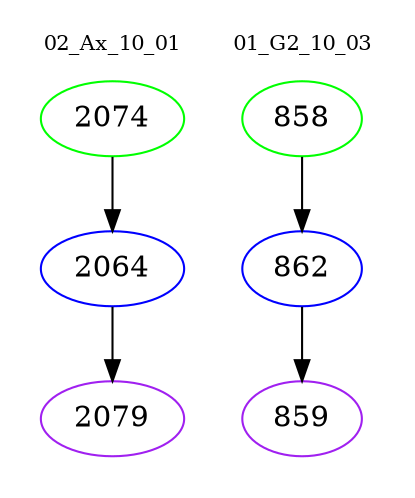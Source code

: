 digraph{
subgraph cluster_0 {
color = white
label = "02_Ax_10_01";
fontsize=10;
T0_2074 [label="2074", color="green"]
T0_2074 -> T0_2064 [color="black"]
T0_2064 [label="2064", color="blue"]
T0_2064 -> T0_2079 [color="black"]
T0_2079 [label="2079", color="purple"]
}
subgraph cluster_1 {
color = white
label = "01_G2_10_03";
fontsize=10;
T1_858 [label="858", color="green"]
T1_858 -> T1_862 [color="black"]
T1_862 [label="862", color="blue"]
T1_862 -> T1_859 [color="black"]
T1_859 [label="859", color="purple"]
}
}
